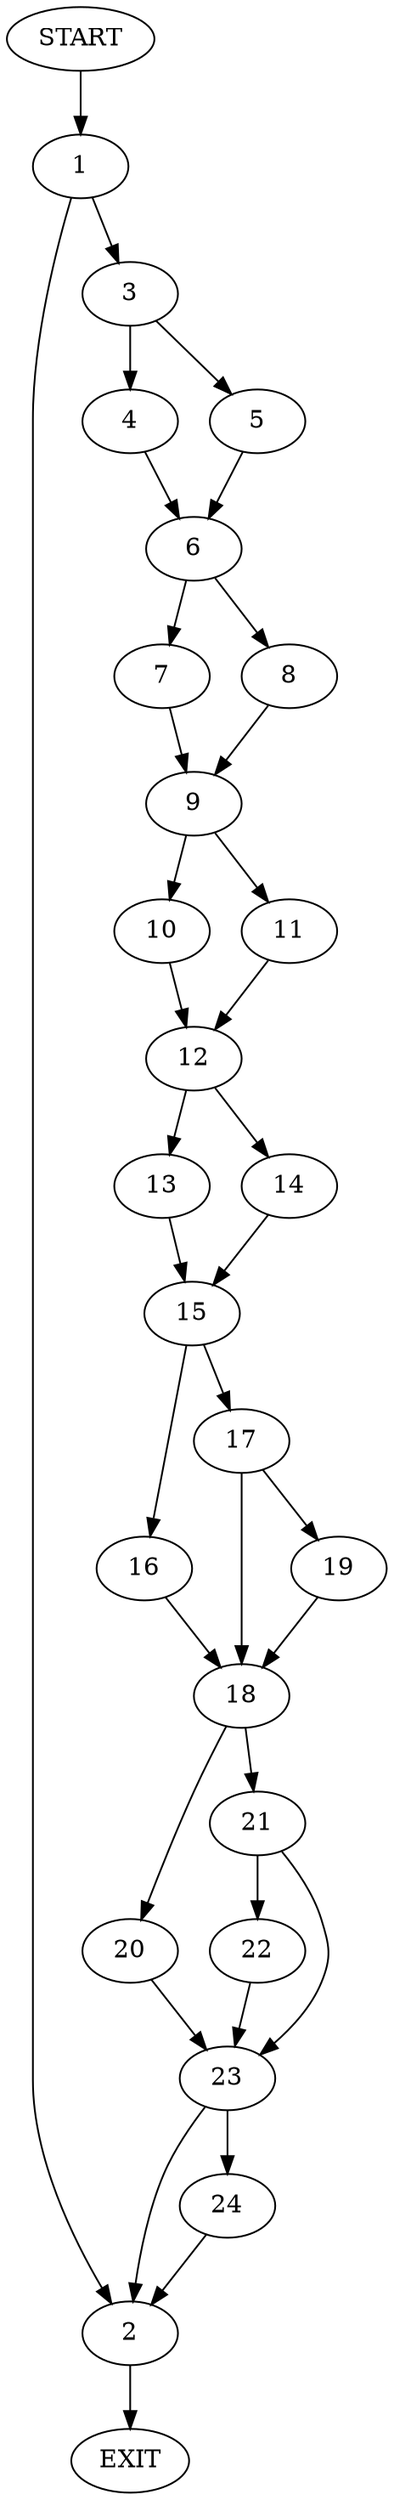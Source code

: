 digraph {
0 [label="START"]
25 [label="EXIT"]
0 -> 1
1 -> 2
1 -> 3
2 -> 25
3 -> 4
3 -> 5
5 -> 6
4 -> 6
6 -> 7
6 -> 8
8 -> 9
7 -> 9
9 -> 10
9 -> 11
10 -> 12
11 -> 12
12 -> 13
12 -> 14
14 -> 15
13 -> 15
15 -> 16
15 -> 17
16 -> 18
17 -> 18
17 -> 19
18 -> 20
18 -> 21
19 -> 18
21 -> 22
21 -> 23
20 -> 23
23 -> 24
23 -> 2
22 -> 23
24 -> 2
}
